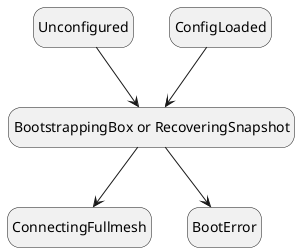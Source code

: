 @startuml


hide empty description
state "BootstrappingBox or RecoveringSnapshot" as BootstrappingBox

Unconfigured --> BootstrappingBox
ConfigLoaded --> BootstrappingBox
BootstrappingBox --> ConnectingFullmesh
BootstrappingBox --> BootError

@enduml